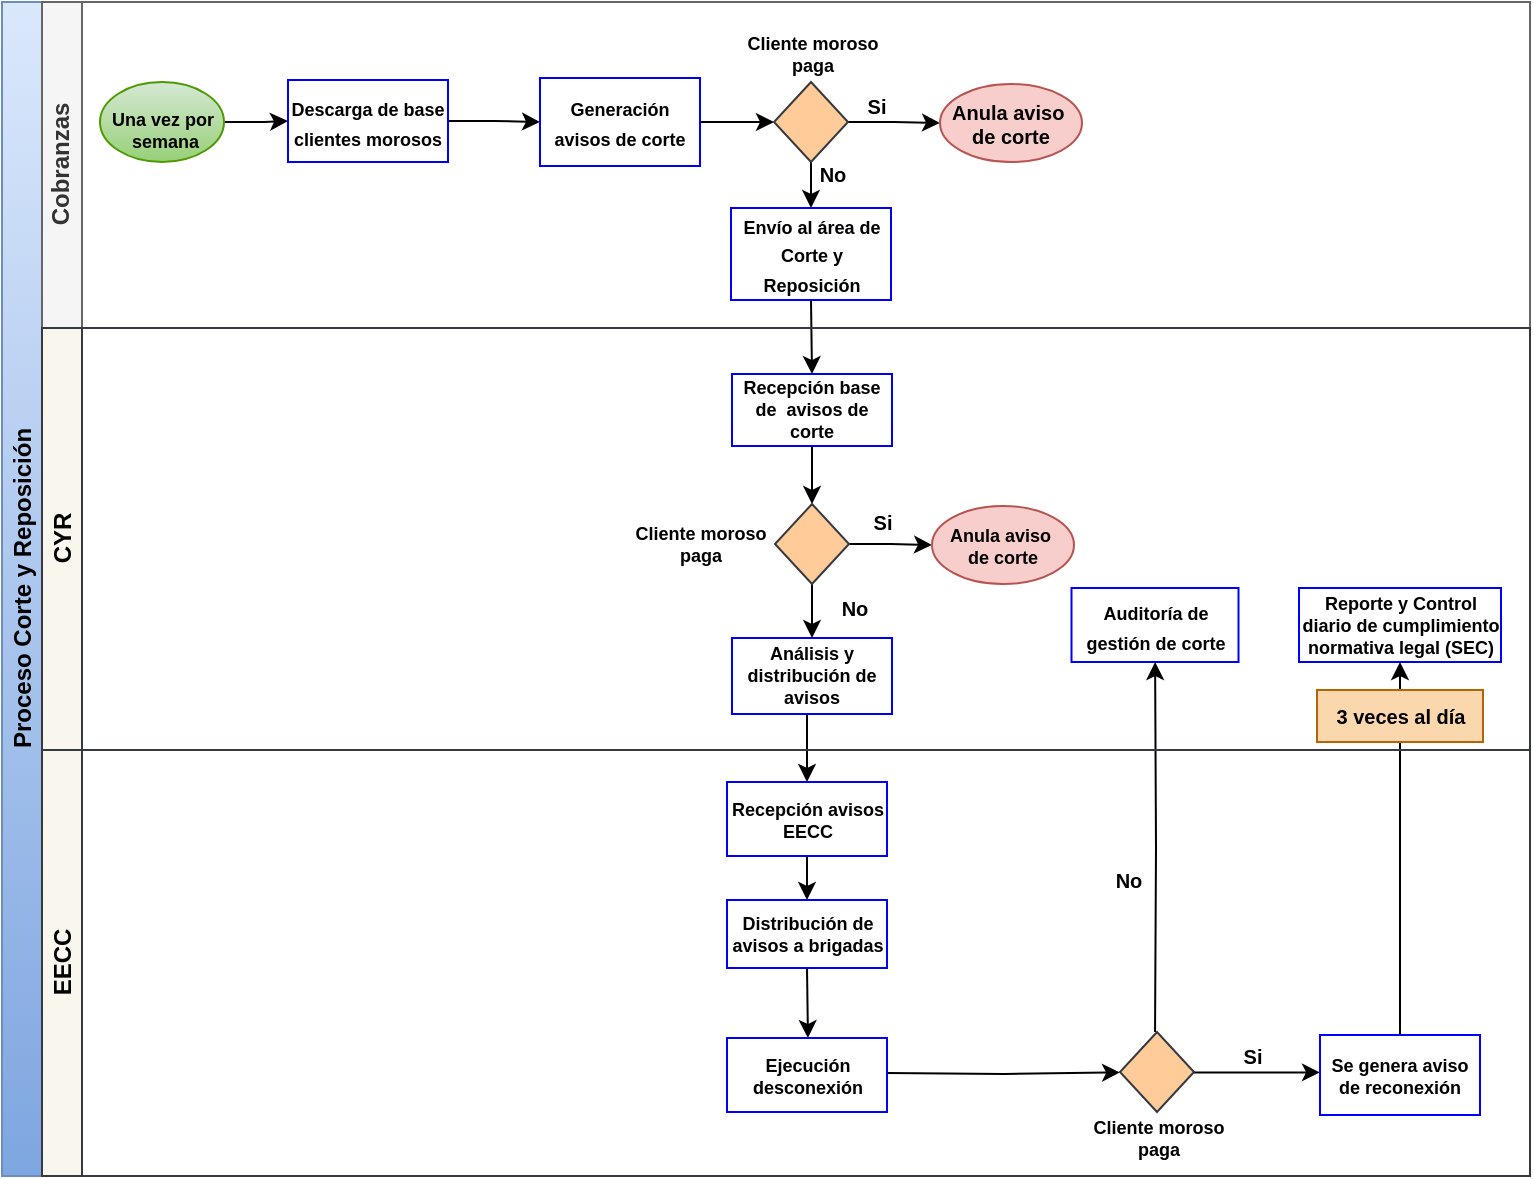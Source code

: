 <mxfile version="28.0.6" pages="2">
  <diagram id="prtHgNgQTEPvFCAcTncT" name="Page-1">
    <mxGraphModel dx="1745" dy="489" grid="0" gridSize="10" guides="1" tooltips="1" connect="1" arrows="1" fold="1" page="1" pageScale="1" pageWidth="827" pageHeight="1169" background="#ffffff" math="0" shadow="0">
      <root>
        <mxCell id="0" />
        <mxCell id="1" parent="0" />
        <mxCell id="dNxyNK7c78bLwvsdeMH5-19" value="Proceso Corte y Reposición" style="swimlane;html=1;childLayout=stackLayout;resizeParent=1;resizeParentMax=0;horizontal=0;startSize=20;horizontalStack=0;fillColor=#dae8fc;gradientColor=#7ea6e0;strokeColor=#6c8ebf;" parent="1" vertex="1">
          <mxGeometry x="-145" y="60" width="764" height="587" as="geometry" />
        </mxCell>
        <mxCell id="MCw2CPSEiP_K-juJ2SbO-45" style="edgeStyle=orthogonalEdgeStyle;rounded=0;orthogonalLoop=1;jettySize=auto;html=1;exitX=0.5;exitY=1;exitDx=0;exitDy=0;entryX=0.5;entryY=0;entryDx=0;entryDy=0;" edge="1" parent="dNxyNK7c78bLwvsdeMH5-19" source="MCw2CPSEiP_K-juJ2SbO-5" target="dNxyNK7c78bLwvsdeMH5-26">
          <mxGeometry relative="1" as="geometry" />
        </mxCell>
        <mxCell id="MCw2CPSEiP_K-juJ2SbO-58" style="edgeStyle=orthogonalEdgeStyle;rounded=0;orthogonalLoop=1;jettySize=auto;html=1;exitX=0.5;exitY=1;exitDx=0;exitDy=0;entryX=0.5;entryY=0;entryDx=0;entryDy=0;" edge="1" parent="dNxyNK7c78bLwvsdeMH5-19" source="MCw2CPSEiP_K-juJ2SbO-42" target="dNxyNK7c78bLwvsdeMH5-34">
          <mxGeometry relative="1" as="geometry" />
        </mxCell>
        <mxCell id="dNxyNK7c78bLwvsdeMH5-20" value="Cobranzas" style="swimlane;html=1;startSize=20;horizontal=0;fillColor=#f5f5f5;strokeColor=#666666;fontColor=#333333;" parent="dNxyNK7c78bLwvsdeMH5-19" vertex="1">
          <mxGeometry x="20" width="744" height="163" as="geometry" />
        </mxCell>
        <mxCell id="dNxyNK7c78bLwvsdeMH5-25" value="" style="edgeStyle=orthogonalEdgeStyle;rounded=0;orthogonalLoop=1;jettySize=auto;html=1;" parent="dNxyNK7c78bLwvsdeMH5-20" source="dNxyNK7c78bLwvsdeMH5-23" target="dNxyNK7c78bLwvsdeMH5-24" edge="1">
          <mxGeometry relative="1" as="geometry" />
        </mxCell>
        <mxCell id="dNxyNK7c78bLwvsdeMH5-23" value="" style="ellipse;whiteSpace=wrap;html=1;strokeColor=#4D9900;fillColor=#d5e8d4;gradientColor=#97d077;" parent="dNxyNK7c78bLwvsdeMH5-20" vertex="1">
          <mxGeometry x="29" y="40" width="62" height="40" as="geometry" />
        </mxCell>
        <mxCell id="MCw2CPSEiP_K-juJ2SbO-4" style="edgeStyle=orthogonalEdgeStyle;rounded=0;orthogonalLoop=1;jettySize=auto;html=1;exitX=1;exitY=0.5;exitDx=0;exitDy=0;" edge="1" parent="dNxyNK7c78bLwvsdeMH5-20" source="dNxyNK7c78bLwvsdeMH5-24" target="dNxyNK7c78bLwvsdeMH5-30">
          <mxGeometry relative="1" as="geometry" />
        </mxCell>
        <mxCell id="dNxyNK7c78bLwvsdeMH5-24" value="&lt;font style=&quot;font-size: 9px;&quot;&gt;&lt;b&gt;Descarga de base clientes morosos&lt;/b&gt;&lt;/font&gt;" style="rounded=0;whiteSpace=wrap;html=1;fontFamily=Helvetica;fontSize=12;align=center;fillColor=none;gradientColor=#7ea6e0;strokeColor=#0000FF;" parent="dNxyNK7c78bLwvsdeMH5-20" vertex="1">
          <mxGeometry x="123" y="39" width="80" height="41" as="geometry" />
        </mxCell>
        <mxCell id="MCw2CPSEiP_K-juJ2SbO-43" style="edgeStyle=orthogonalEdgeStyle;rounded=0;orthogonalLoop=1;jettySize=auto;html=1;exitX=1;exitY=0.5;exitDx=0;exitDy=0;entryX=0;entryY=0.5;entryDx=0;entryDy=0;" edge="1" parent="dNxyNK7c78bLwvsdeMH5-20" source="dNxyNK7c78bLwvsdeMH5-30" target="MCw2CPSEiP_K-juJ2SbO-32">
          <mxGeometry relative="1" as="geometry" />
        </mxCell>
        <mxCell id="dNxyNK7c78bLwvsdeMH5-30" value="&lt;font style=&quot;font-size: 9px;&quot;&gt;Generación avisos de corte&lt;/font&gt;" style="rounded=0;whiteSpace=wrap;html=1;fontFamily=Helvetica;fontSize=12;fontColor=#000000;align=center;fillColor=none;strokeColor=#0000FF;fontStyle=1" parent="dNxyNK7c78bLwvsdeMH5-20" vertex="1">
          <mxGeometry x="249" y="38" width="80" height="44" as="geometry" />
        </mxCell>
        <mxCell id="MCw2CPSEiP_K-juJ2SbO-1" value="&lt;b&gt;Una vez por&lt;/b&gt;&lt;div&gt;&lt;b&gt;&amp;nbsp;semana&lt;/b&gt;&lt;/div&gt;" style="text;html=1;align=center;verticalAlign=middle;resizable=0;points=[];autosize=1;strokeColor=none;fillColor=none;fontSize=9;" vertex="1" parent="dNxyNK7c78bLwvsdeMH5-20">
          <mxGeometry x="25.5" y="47" width="69" height="34" as="geometry" />
        </mxCell>
        <mxCell id="MCw2CPSEiP_K-juJ2SbO-38" style="edgeStyle=orthogonalEdgeStyle;rounded=0;orthogonalLoop=1;jettySize=auto;html=1;entryX=0;entryY=0.5;entryDx=0;entryDy=0;" edge="1" parent="dNxyNK7c78bLwvsdeMH5-20" source="MCw2CPSEiP_K-juJ2SbO-32" target="MCw2CPSEiP_K-juJ2SbO-37">
          <mxGeometry relative="1" as="geometry" />
        </mxCell>
        <mxCell id="MCw2CPSEiP_K-juJ2SbO-44" style="edgeStyle=orthogonalEdgeStyle;rounded=0;orthogonalLoop=1;jettySize=auto;html=1;entryX=0.5;entryY=0;entryDx=0;entryDy=0;" edge="1" parent="dNxyNK7c78bLwvsdeMH5-20" source="MCw2CPSEiP_K-juJ2SbO-32" target="MCw2CPSEiP_K-juJ2SbO-5">
          <mxGeometry relative="1" as="geometry" />
        </mxCell>
        <mxCell id="MCw2CPSEiP_K-juJ2SbO-32" value="" style="rhombus;whiteSpace=wrap;html=1;fontFamily=Helvetica;fontSize=12;align=center;fillColor=#ffcc99;strokeColor=#36393d;" vertex="1" parent="dNxyNK7c78bLwvsdeMH5-20">
          <mxGeometry x="366" y="40" width="37" height="40" as="geometry" />
        </mxCell>
        <mxCell id="MCw2CPSEiP_K-juJ2SbO-34" value="&lt;font&gt;Cliente moroso&lt;/font&gt;&lt;div&gt;&lt;font&gt;paga&lt;/font&gt;&lt;/div&gt;" style="text;html=1;align=center;verticalAlign=middle;resizable=0;points=[];autosize=1;strokeColor=none;fillColor=none;fontSize=9;spacing=-2;fontStyle=1" vertex="1" parent="dNxyNK7c78bLwvsdeMH5-20">
          <mxGeometry x="349.5" y="13" width="71" height="26" as="geometry" />
        </mxCell>
        <mxCell id="MCw2CPSEiP_K-juJ2SbO-36" value="Si" style="text;html=1;align=center;verticalAlign=middle;resizable=0;points=[];autosize=1;strokeColor=none;fillColor=none;fontSize=10;fontStyle=1" vertex="1" parent="dNxyNK7c78bLwvsdeMH5-20">
          <mxGeometry x="403" y="40" width="27" height="24" as="geometry" />
        </mxCell>
        <mxCell id="MCw2CPSEiP_K-juJ2SbO-37" value="&lt;font&gt;&lt;b&gt;Anula aviso&amp;nbsp;&lt;/b&gt;&lt;/font&gt;&lt;div&gt;&lt;font&gt;&lt;b&gt;de corte&lt;/b&gt;&lt;/font&gt;&lt;/div&gt;" style="ellipse;whiteSpace=wrap;html=1;fontSize=10;fillColor=#f8cecc;strokeColor=#b85450;" vertex="1" parent="dNxyNK7c78bLwvsdeMH5-20">
          <mxGeometry x="449" y="41" width="71" height="39" as="geometry" />
        </mxCell>
        <mxCell id="MCw2CPSEiP_K-juJ2SbO-40" value="No" style="text;html=1;align=center;verticalAlign=middle;resizable=0;points=[];autosize=1;strokeColor=none;fillColor=none;fontSize=10;fontStyle=1" vertex="1" parent="dNxyNK7c78bLwvsdeMH5-20">
          <mxGeometry x="379" y="74" width="31" height="24" as="geometry" />
        </mxCell>
        <mxCell id="MCw2CPSEiP_K-juJ2SbO-5" value="&lt;font style=&quot;font-size: 9px;&quot;&gt;Envío al área de Corte y Reposición&lt;/font&gt;" style="rounded=0;whiteSpace=wrap;html=1;fontFamily=Helvetica;fontSize=12;fontColor=#000000;align=center;fillColor=none;strokeColor=#0000FF;fontStyle=1" vertex="1" parent="dNxyNK7c78bLwvsdeMH5-20">
          <mxGeometry x="344.5" y="103" width="80" height="46" as="geometry" />
        </mxCell>
        <mxCell id="MCw2CPSEiP_K-juJ2SbO-86" value="" style="edgeStyle=orthogonalEdgeStyle;rounded=0;orthogonalLoop=1;jettySize=auto;html=1;" edge="1" parent="dNxyNK7c78bLwvsdeMH5-19" source="MCw2CPSEiP_K-juJ2SbO-63" target="MCw2CPSEiP_K-juJ2SbO-85">
          <mxGeometry relative="1" as="geometry" />
        </mxCell>
        <mxCell id="MCw2CPSEiP_K-juJ2SbO-88" value="" style="edgeStyle=orthogonalEdgeStyle;rounded=0;orthogonalLoop=1;jettySize=auto;html=1;" edge="1" parent="dNxyNK7c78bLwvsdeMH5-19" target="MCw2CPSEiP_K-juJ2SbO-87">
          <mxGeometry relative="1" as="geometry">
            <mxPoint x="576.526" y="515.027" as="sourcePoint" />
          </mxGeometry>
        </mxCell>
        <mxCell id="dNxyNK7c78bLwvsdeMH5-21" value="CYR" style="swimlane;html=1;startSize=20;horizontal=0;fillColor=#f9f7ed;strokeColor=#36393d;" parent="dNxyNK7c78bLwvsdeMH5-19" vertex="1">
          <mxGeometry x="20" y="163" width="744" height="211" as="geometry" />
        </mxCell>
        <mxCell id="MCw2CPSEiP_K-juJ2SbO-81" style="edgeStyle=orthogonalEdgeStyle;rounded=0;orthogonalLoop=1;jettySize=auto;html=1;exitX=0.5;exitY=1;exitDx=0;exitDy=0;entryX=0.5;entryY=0;entryDx=0;entryDy=0;" edge="1" parent="dNxyNK7c78bLwvsdeMH5-21" source="dNxyNK7c78bLwvsdeMH5-26" target="MCw2CPSEiP_K-juJ2SbO-48">
          <mxGeometry relative="1" as="geometry" />
        </mxCell>
        <mxCell id="dNxyNK7c78bLwvsdeMH5-26" value="&lt;font&gt;Recepción base de&amp;nbsp; avisos de corte&lt;/font&gt;" style="rounded=0;whiteSpace=wrap;html=1;fontFamily=Helvetica;fontSize=9;fontColor=#000000;align=center;fillColor=none;strokeColor=#0000FF;fontStyle=1" parent="dNxyNK7c78bLwvsdeMH5-21" vertex="1">
          <mxGeometry x="345" y="23" width="80" height="36" as="geometry" />
        </mxCell>
        <mxCell id="MCw2CPSEiP_K-juJ2SbO-42" value="&lt;font&gt;Análisis y distribución de avisos&lt;/font&gt;" style="rounded=0;whiteSpace=wrap;html=1;fontFamily=Helvetica;fontSize=9;fontColor=#000000;align=center;fillColor=none;strokeColor=#0000FF;fontStyle=1" vertex="1" parent="dNxyNK7c78bLwvsdeMH5-21">
          <mxGeometry x="345" y="155" width="80" height="38" as="geometry" />
        </mxCell>
        <mxCell id="MCw2CPSEiP_K-juJ2SbO-57" style="edgeStyle=orthogonalEdgeStyle;rounded=0;orthogonalLoop=1;jettySize=auto;html=1;exitX=0.5;exitY=1;exitDx=0;exitDy=0;entryX=0.5;entryY=0;entryDx=0;entryDy=0;" edge="1" parent="dNxyNK7c78bLwvsdeMH5-21" source="MCw2CPSEiP_K-juJ2SbO-48" target="MCw2CPSEiP_K-juJ2SbO-42">
          <mxGeometry relative="1" as="geometry" />
        </mxCell>
        <mxCell id="MCw2CPSEiP_K-juJ2SbO-83" style="edgeStyle=orthogonalEdgeStyle;rounded=0;orthogonalLoop=1;jettySize=auto;html=1;entryX=0;entryY=0.5;entryDx=0;entryDy=0;" edge="1" parent="dNxyNK7c78bLwvsdeMH5-21" source="MCw2CPSEiP_K-juJ2SbO-48" target="MCw2CPSEiP_K-juJ2SbO-52">
          <mxGeometry relative="1" as="geometry" />
        </mxCell>
        <mxCell id="MCw2CPSEiP_K-juJ2SbO-48" value="" style="rhombus;whiteSpace=wrap;html=1;fontFamily=Helvetica;fontSize=12;align=center;fillColor=#ffcc99;strokeColor=#36393d;" vertex="1" parent="dNxyNK7c78bLwvsdeMH5-21">
          <mxGeometry x="366.5" y="88" width="37" height="40" as="geometry" />
        </mxCell>
        <mxCell id="MCw2CPSEiP_K-juJ2SbO-49" value="&lt;font&gt;Cliente moroso&lt;/font&gt;&lt;div&gt;&lt;font&gt;paga&lt;/font&gt;&lt;/div&gt;" style="text;html=1;align=center;verticalAlign=middle;resizable=0;points=[];autosize=1;strokeColor=none;fillColor=none;fontSize=9;spacing=-2;fontStyle=1" vertex="1" parent="dNxyNK7c78bLwvsdeMH5-21">
          <mxGeometry x="293.5" y="95" width="71" height="26" as="geometry" />
        </mxCell>
        <mxCell id="MCw2CPSEiP_K-juJ2SbO-52" value="&lt;font&gt;Anula aviso&amp;nbsp;&lt;/font&gt;&lt;div&gt;&lt;font&gt;de corte&lt;/font&gt;&lt;/div&gt;" style="ellipse;whiteSpace=wrap;html=1;fontSize=9;fillColor=#f8cecc;strokeColor=#b85450;fontStyle=1" vertex="1" parent="dNxyNK7c78bLwvsdeMH5-21">
          <mxGeometry x="445" y="89" width="71" height="39" as="geometry" />
        </mxCell>
        <mxCell id="MCw2CPSEiP_K-juJ2SbO-56" value="No" style="text;html=1;align=center;verticalAlign=middle;resizable=0;points=[];autosize=1;strokeColor=none;fillColor=none;fontSize=10;fontStyle=1" vertex="1" parent="dNxyNK7c78bLwvsdeMH5-21">
          <mxGeometry x="390" y="128" width="31" height="24" as="geometry" />
        </mxCell>
        <mxCell id="MCw2CPSEiP_K-juJ2SbO-50" value="Si" style="text;html=1;align=center;verticalAlign=middle;resizable=0;points=[];autosize=1;strokeColor=none;fillColor=none;fontSize=10;fontStyle=1" vertex="1" parent="dNxyNK7c78bLwvsdeMH5-21">
          <mxGeometry x="406" y="85" width="27" height="24" as="geometry" />
        </mxCell>
        <mxCell id="MCw2CPSEiP_K-juJ2SbO-85" value="Reporte y Control diario de cumplimiento normativa legal (SEC)" style="whiteSpace=wrap;html=1;fontSize=9;fontColor=#000000;rounded=0;fillColor=none;strokeColor=#0000FF;fontStyle=1" vertex="1" parent="dNxyNK7c78bLwvsdeMH5-21">
          <mxGeometry x="628.5" y="130" width="101" height="37" as="geometry" />
        </mxCell>
        <mxCell id="MCw2CPSEiP_K-juJ2SbO-87" value="&lt;font style=&quot;font-size: 9px;&quot;&gt;Auditoría de gestión de corte&lt;/font&gt;" style="whiteSpace=wrap;html=1;fontColor=#000000;rounded=0;fillColor=none;strokeColor=#0000FF;fontStyle=1" vertex="1" parent="dNxyNK7c78bLwvsdeMH5-21">
          <mxGeometry x="514.75" y="130" width="83.5" height="37" as="geometry" />
        </mxCell>
        <mxCell id="LL2VlWCcdrZqiCwLGBJE-1" value="&lt;font style=&quot;font-size: 10px;&quot;&gt;&lt;b&gt;3 veces al día&lt;/b&gt;&lt;/font&gt;" style="text;html=1;align=center;verticalAlign=middle;resizable=0;points=[];autosize=1;strokeColor=#b46504;fillColor=#fad7ac;labelBackgroundColor=none;" vertex="1" parent="dNxyNK7c78bLwvsdeMH5-21">
          <mxGeometry x="637.5" y="181" width="83" height="26" as="geometry" />
        </mxCell>
        <mxCell id="dNxyNK7c78bLwvsdeMH5-22" value="EECC" style="swimlane;html=1;startSize=20;horizontal=0;fillColor=#f9f7ed;strokeColor=#36393d;" parent="dNxyNK7c78bLwvsdeMH5-19" vertex="1">
          <mxGeometry x="20" y="374" width="744" height="213" as="geometry" />
        </mxCell>
        <mxCell id="MCw2CPSEiP_K-juJ2SbO-84" style="edgeStyle=orthogonalEdgeStyle;rounded=0;orthogonalLoop=1;jettySize=auto;html=1;exitX=0.5;exitY=1;exitDx=0;exitDy=0;entryX=0.5;entryY=0;entryDx=0;entryDy=0;" edge="1" parent="dNxyNK7c78bLwvsdeMH5-22" source="dNxyNK7c78bLwvsdeMH5-34" target="MCw2CPSEiP_K-juJ2SbO-60">
          <mxGeometry relative="1" as="geometry" />
        </mxCell>
        <mxCell id="dNxyNK7c78bLwvsdeMH5-34" value="&lt;font&gt;Recepción avisos EECC&lt;/font&gt;" style="rounded=0;whiteSpace=wrap;html=1;fontFamily=Helvetica;fontSize=9;fontColor=#000000;align=center;fillColor=none;strokeColor=#0000FF;fontStyle=1" parent="dNxyNK7c78bLwvsdeMH5-22" vertex="1">
          <mxGeometry x="342.5" y="16" width="80" height="37" as="geometry" />
        </mxCell>
        <mxCell id="MCw2CPSEiP_K-juJ2SbO-70" style="edgeStyle=orthogonalEdgeStyle;rounded=0;orthogonalLoop=1;jettySize=auto;html=1;exitX=0.5;exitY=1;exitDx=0;exitDy=0;entryX=0.506;entryY=0;entryDx=0;entryDy=0;entryPerimeter=0;" edge="1" parent="dNxyNK7c78bLwvsdeMH5-22" source="MCw2CPSEiP_K-juJ2SbO-60" target="MCw2CPSEiP_K-juJ2SbO-67">
          <mxGeometry relative="1" as="geometry">
            <mxPoint x="483" y="215" as="targetPoint" />
          </mxGeometry>
        </mxCell>
        <mxCell id="MCw2CPSEiP_K-juJ2SbO-60" value="&lt;font&gt;Distribución de avisos a brigadas&lt;/font&gt;" style="rounded=0;whiteSpace=wrap;html=1;fontFamily=Helvetica;fontSize=9;fontColor=#000000;align=center;fillColor=none;strokeColor=#0000FF;fontStyle=1" vertex="1" parent="dNxyNK7c78bLwvsdeMH5-22">
          <mxGeometry x="342.5" y="75" width="80" height="34" as="geometry" />
        </mxCell>
        <mxCell id="MCw2CPSEiP_K-juJ2SbO-73" value="" style="edgeStyle=orthogonalEdgeStyle;rounded=0;orthogonalLoop=1;jettySize=auto;html=1;" edge="1" parent="dNxyNK7c78bLwvsdeMH5-22">
          <mxGeometry relative="1" as="geometry">
            <mxPoint x="422.5" y="161.526" as="sourcePoint" />
            <mxPoint x="539.025" y="161.211" as="targetPoint" />
          </mxGeometry>
        </mxCell>
        <mxCell id="MCw2CPSEiP_K-juJ2SbO-67" value="&lt;font&gt;Ejecución desconexión&lt;/font&gt;" style="rounded=0;whiteSpace=wrap;html=1;fontFamily=Helvetica;fontSize=9;fontColor=#000000;align=center;fillColor=none;strokeColor=#0000FF;fontStyle=1" vertex="1" parent="dNxyNK7c78bLwvsdeMH5-22">
          <mxGeometry x="342.5" y="144" width="80" height="37" as="geometry" />
        </mxCell>
        <mxCell id="MCw2CPSEiP_K-juJ2SbO-77" style="edgeStyle=orthogonalEdgeStyle;rounded=0;orthogonalLoop=1;jettySize=auto;html=1;entryX=0;entryY=0.5;entryDx=0;entryDy=0;" edge="1" parent="dNxyNK7c78bLwvsdeMH5-22">
          <mxGeometry relative="1" as="geometry">
            <mxPoint x="573.995" y="161.19" as="sourcePoint" />
            <mxPoint x="639" y="161.19" as="targetPoint" />
          </mxGeometry>
        </mxCell>
        <mxCell id="MCw2CPSEiP_K-juJ2SbO-74" value="&lt;font&gt;Cliente moroso&lt;/font&gt;&lt;div&gt;&lt;font&gt;paga&lt;/font&gt;&lt;/div&gt;" style="text;html=1;align=center;verticalAlign=middle;resizable=0;points=[];autosize=1;strokeColor=none;fillColor=none;fontSize=9;spacing=-2;fontStyle=1" vertex="1" parent="dNxyNK7c78bLwvsdeMH5-22">
          <mxGeometry x="522" y="181" width="71" height="26" as="geometry" />
        </mxCell>
        <mxCell id="MCw2CPSEiP_K-juJ2SbO-75" value="Si" style="text;html=1;align=center;verticalAlign=middle;resizable=0;points=[];autosize=1;strokeColor=none;fillColor=none;fontSize=10;fontStyle=1" vertex="1" parent="dNxyNK7c78bLwvsdeMH5-22">
          <mxGeometry x="591" y="141" width="27" height="24" as="geometry" />
        </mxCell>
        <mxCell id="MCw2CPSEiP_K-juJ2SbO-63" value="&lt;font&gt;Se genera aviso de reconexión&lt;/font&gt;" style="rounded=0;whiteSpace=wrap;html=1;fontFamily=Helvetica;fontSize=9;fontColor=#000000;align=center;fillColor=none;strokeColor=#0000FF;fontStyle=1" vertex="1" parent="dNxyNK7c78bLwvsdeMH5-22">
          <mxGeometry x="639" y="142.5" width="80" height="40" as="geometry" />
        </mxCell>
        <mxCell id="MCw2CPSEiP_K-juJ2SbO-89" value="No" style="text;html=1;align=center;verticalAlign=middle;resizable=0;points=[];autosize=1;strokeColor=none;fillColor=none;fontSize=10;fontStyle=1" vertex="1" parent="dNxyNK7c78bLwvsdeMH5-22">
          <mxGeometry x="527" y="53" width="31" height="24" as="geometry" />
        </mxCell>
        <mxCell id="MCw2CPSEiP_K-juJ2SbO-91" value="" style="rhombus;whiteSpace=wrap;html=1;fontFamily=Helvetica;fontSize=12;align=center;fillColor=#ffcc99;strokeColor=#36393d;" vertex="1" parent="dNxyNK7c78bLwvsdeMH5-22">
          <mxGeometry x="539" y="141" width="37" height="40" as="geometry" />
        </mxCell>
      </root>
    </mxGraphModel>
  </diagram>
  <diagram id="QEXS3d0w6b-NbAuwbRrn" name="Página-2">
    <mxGraphModel dx="872" dy="465" grid="0" gridSize="10" guides="1" tooltips="1" connect="1" arrows="1" fold="1" page="1" pageScale="1" pageWidth="827" pageHeight="1169" math="0" shadow="0">
      <root>
        <mxCell id="0" />
        <mxCell id="1" parent="0" />
        <mxCell id="Gz9A2SlX69PoYTY60AgL-1" value="Proceso Corte y Reposición" style="swimlane;html=1;childLayout=stackLayout;resizeParent=1;resizeParentMax=0;horizontal=0;startSize=20;horizontalStack=0;fillColor=#dae8fc;gradientColor=#7ea6e0;strokeColor=#6c8ebf;" parent="1" vertex="1">
          <mxGeometry x="119" y="99" width="864" height="642" as="geometry" />
        </mxCell>
        <mxCell id="Gz9A2SlX69PoYTY60AgL-2" style="edgeStyle=orthogonalEdgeStyle;rounded=0;orthogonalLoop=1;jettySize=auto;html=1;exitX=0.5;exitY=1;exitDx=0;exitDy=0;entryX=0.5;entryY=0;entryDx=0;entryDy=0;" parent="Gz9A2SlX69PoYTY60AgL-1" source="Gz9A2SlX69PoYTY60AgL-19" target="Gz9A2SlX69PoYTY60AgL-24" edge="1">
          <mxGeometry relative="1" as="geometry" />
        </mxCell>
        <mxCell id="Gz9A2SlX69PoYTY60AgL-4" value="Cobranzas" style="swimlane;html=1;startSize=20;horizontal=0;fillColor=#f5f5f5;strokeColor=#666666;fontColor=#333333;" parent="Gz9A2SlX69PoYTY60AgL-1" vertex="1">
          <mxGeometry x="20" width="844" height="163" as="geometry" />
        </mxCell>
        <mxCell id="Gz9A2SlX69PoYTY60AgL-5" value="" style="edgeStyle=orthogonalEdgeStyle;rounded=0;orthogonalLoop=1;jettySize=auto;html=1;" parent="Gz9A2SlX69PoYTY60AgL-4" source="Gz9A2SlX69PoYTY60AgL-6" target="Gz9A2SlX69PoYTY60AgL-8" edge="1">
          <mxGeometry relative="1" as="geometry" />
        </mxCell>
        <mxCell id="Gz9A2SlX69PoYTY60AgL-6" value="" style="ellipse;whiteSpace=wrap;html=1;strokeColor=#4D9900;fillColor=#d5e8d4;gradientColor=#97d077;strokeWidth=3;" parent="Gz9A2SlX69PoYTY60AgL-4" vertex="1">
          <mxGeometry x="28" y="37" width="68" height="46" as="geometry" />
        </mxCell>
        <mxCell id="Gz9A2SlX69PoYTY60AgL-7" style="edgeStyle=orthogonalEdgeStyle;rounded=0;orthogonalLoop=1;jettySize=auto;html=1;exitX=1;exitY=0.5;exitDx=0;exitDy=0;" parent="Gz9A2SlX69PoYTY60AgL-4" source="Gz9A2SlX69PoYTY60AgL-8" target="Gz9A2SlX69PoYTY60AgL-10" edge="1">
          <mxGeometry relative="1" as="geometry" />
        </mxCell>
        <mxCell id="Gz9A2SlX69PoYTY60AgL-8" value="&lt;font style=&quot;font-size: 9px;&quot;&gt;&lt;b&gt;Descarga de base clientes morosos&lt;/b&gt;&lt;/font&gt;" style="rounded=0;whiteSpace=wrap;html=1;fontFamily=Helvetica;fontSize=12;align=center;fillColor=none;gradientColor=#7ea6e0;strokeColor=#0000FF;" parent="Gz9A2SlX69PoYTY60AgL-4" vertex="1">
          <mxGeometry x="123" y="39" width="80" height="41" as="geometry" />
        </mxCell>
        <mxCell id="Gz9A2SlX69PoYTY60AgL-9" style="edgeStyle=orthogonalEdgeStyle;rounded=0;orthogonalLoop=1;jettySize=auto;html=1;exitX=1;exitY=0.5;exitDx=0;exitDy=0;entryX=0;entryY=0.5;entryDx=0;entryDy=0;" parent="Gz9A2SlX69PoYTY60AgL-4" source="Gz9A2SlX69PoYTY60AgL-10" target="Gz9A2SlX69PoYTY60AgL-14" edge="1">
          <mxGeometry relative="1" as="geometry" />
        </mxCell>
        <mxCell id="Gz9A2SlX69PoYTY60AgL-10" value="&lt;font style=&quot;font-size: 9px;&quot;&gt;Generación avisos de corte&lt;/font&gt;" style="rounded=0;whiteSpace=wrap;html=1;fontFamily=Helvetica;fontSize=12;fontColor=#000000;align=center;fillColor=none;strokeColor=#0000FF;fontStyle=1" parent="Gz9A2SlX69PoYTY60AgL-4" vertex="1">
          <mxGeometry x="249" y="38" width="80" height="44" as="geometry" />
        </mxCell>
        <mxCell id="Gz9A2SlX69PoYTY60AgL-11" value="&lt;b&gt;&lt;u&gt;Dos veces por&lt;/u&gt;&lt;/b&gt;&lt;div&gt;&lt;b&gt;&lt;u&gt;&amp;nbsp;semana&lt;/u&gt;&lt;/b&gt;&lt;/div&gt;" style="text;html=1;align=center;verticalAlign=middle;resizable=0;points=[];autosize=1;strokeColor=none;fillColor=none;fontSize=9;" parent="Gz9A2SlX69PoYTY60AgL-4" vertex="1">
          <mxGeometry x="20.5" y="47" width="80" height="34" as="geometry" />
        </mxCell>
        <mxCell id="Gz9A2SlX69PoYTY60AgL-12" style="edgeStyle=orthogonalEdgeStyle;rounded=0;orthogonalLoop=1;jettySize=auto;html=1;entryX=0;entryY=0.5;entryDx=0;entryDy=0;" parent="Gz9A2SlX69PoYTY60AgL-4" source="Gz9A2SlX69PoYTY60AgL-14" target="Gz9A2SlX69PoYTY60AgL-17" edge="1">
          <mxGeometry relative="1" as="geometry" />
        </mxCell>
        <mxCell id="Gz9A2SlX69PoYTY60AgL-13" style="edgeStyle=orthogonalEdgeStyle;rounded=0;orthogonalLoop=1;jettySize=auto;html=1;entryX=0.5;entryY=0;entryDx=0;entryDy=0;" parent="Gz9A2SlX69PoYTY60AgL-4" source="Gz9A2SlX69PoYTY60AgL-14" target="Gz9A2SlX69PoYTY60AgL-19" edge="1">
          <mxGeometry relative="1" as="geometry" />
        </mxCell>
        <mxCell id="Gz9A2SlX69PoYTY60AgL-14" value="" style="rhombus;whiteSpace=wrap;html=1;fontFamily=Helvetica;fontSize=12;align=center;fillColor=#ffcc99;strokeColor=#36393d;" parent="Gz9A2SlX69PoYTY60AgL-4" vertex="1">
          <mxGeometry x="366" y="40" width="37" height="40" as="geometry" />
        </mxCell>
        <mxCell id="Gz9A2SlX69PoYTY60AgL-15" value="&lt;font&gt;Cliente moroso&lt;/font&gt;&lt;div&gt;&lt;font&gt;paga&lt;/font&gt;&lt;/div&gt;" style="text;html=1;align=center;verticalAlign=middle;resizable=0;points=[];autosize=1;strokeColor=none;fillColor=none;fontSize=9;spacing=-2;fontStyle=1" parent="Gz9A2SlX69PoYTY60AgL-4" vertex="1">
          <mxGeometry x="349.5" y="13" width="71" height="26" as="geometry" />
        </mxCell>
        <mxCell id="Gz9A2SlX69PoYTY60AgL-16" value="Si" style="text;html=1;align=center;verticalAlign=middle;resizable=0;points=[];autosize=1;strokeColor=none;fillColor=none;fontSize=10;fontStyle=1" parent="Gz9A2SlX69PoYTY60AgL-4" vertex="1">
          <mxGeometry x="403" y="40" width="27" height="24" as="geometry" />
        </mxCell>
        <mxCell id="Gz9A2SlX69PoYTY60AgL-17" value="&lt;font&gt;&lt;b&gt;Anula aviso&amp;nbsp;&lt;/b&gt;&lt;/font&gt;&lt;div&gt;&lt;font&gt;&lt;b&gt;de corte&lt;/b&gt;&lt;/font&gt;&lt;/div&gt;" style="ellipse;whiteSpace=wrap;html=1;fontSize=10;fillColor=#f8cecc;strokeColor=#b85450;" parent="Gz9A2SlX69PoYTY60AgL-4" vertex="1">
          <mxGeometry x="449" y="41" width="71" height="39" as="geometry" />
        </mxCell>
        <mxCell id="Gz9A2SlX69PoYTY60AgL-18" value="No" style="text;html=1;align=center;verticalAlign=middle;resizable=0;points=[];autosize=1;strokeColor=none;fillColor=none;fontSize=10;fontStyle=1" parent="Gz9A2SlX69PoYTY60AgL-4" vertex="1">
          <mxGeometry x="379" y="74" width="31" height="24" as="geometry" />
        </mxCell>
        <mxCell id="Gz9A2SlX69PoYTY60AgL-19" value="&lt;font style=&quot;font-size: 9px;&quot;&gt;Envío al área de Corte y Reposición&lt;/font&gt;" style="rounded=0;whiteSpace=wrap;html=1;fontFamily=Helvetica;fontSize=12;fontColor=#000000;align=center;fillColor=none;strokeColor=#0000FF;fontStyle=1" parent="Gz9A2SlX69PoYTY60AgL-4" vertex="1">
          <mxGeometry x="344.5" y="103" width="80" height="46" as="geometry" />
        </mxCell>
        <mxCell id="Gz9A2SlX69PoYTY60AgL-20" value="" style="edgeStyle=orthogonalEdgeStyle;rounded=0;orthogonalLoop=1;jettySize=auto;html=1;" parent="Gz9A2SlX69PoYTY60AgL-1" source="Gz9A2SlX69PoYTY60AgL-45" target="Gz9A2SlX69PoYTY60AgL-33" edge="1">
          <mxGeometry relative="1" as="geometry" />
        </mxCell>
        <mxCell id="Gz9A2SlX69PoYTY60AgL-60" style="edgeStyle=orthogonalEdgeStyle;rounded=0;orthogonalLoop=1;jettySize=auto;html=1;exitX=0.5;exitY=1;exitDx=0;exitDy=0;entryX=0.5;entryY=0;entryDx=0;entryDy=0;" parent="Gz9A2SlX69PoYTY60AgL-1" source="Gz9A2SlX69PoYTY60AgL-57" target="Gz9A2SlX69PoYTY60AgL-37" edge="1">
          <mxGeometry relative="1" as="geometry" />
        </mxCell>
        <mxCell id="Gz9A2SlX69PoYTY60AgL-61" style="edgeStyle=orthogonalEdgeStyle;rounded=0;orthogonalLoop=1;jettySize=auto;html=1;entryX=0.5;entryY=1;entryDx=0;entryDy=0;" parent="Gz9A2SlX69PoYTY60AgL-1" source="Gz9A2SlX69PoYTY60AgL-47" target="Gz9A2SlX69PoYTY60AgL-34" edge="1">
          <mxGeometry relative="1" as="geometry" />
        </mxCell>
        <mxCell id="Gz9A2SlX69PoYTY60AgL-22" value="CYR" style="swimlane;html=1;startSize=20;horizontal=0;fillColor=#f9f7ed;strokeColor=#36393d;" parent="Gz9A2SlX69PoYTY60AgL-1" vertex="1">
          <mxGeometry x="20" y="163" width="844" height="272" as="geometry" />
        </mxCell>
        <mxCell id="Gz9A2SlX69PoYTY60AgL-23" style="edgeStyle=orthogonalEdgeStyle;rounded=0;orthogonalLoop=1;jettySize=auto;html=1;exitX=0.5;exitY=1;exitDx=0;exitDy=0;entryX=0.5;entryY=0;entryDx=0;entryDy=0;" parent="Gz9A2SlX69PoYTY60AgL-22" source="Gz9A2SlX69PoYTY60AgL-24" target="Gz9A2SlX69PoYTY60AgL-28" edge="1">
          <mxGeometry relative="1" as="geometry" />
        </mxCell>
        <mxCell id="Gz9A2SlX69PoYTY60AgL-52" style="edgeStyle=orthogonalEdgeStyle;rounded=0;orthogonalLoop=1;jettySize=auto;html=1;exitX=1;exitY=0.5;exitDx=0;exitDy=0;entryX=0;entryY=0.5;entryDx=0;entryDy=0;" parent="Gz9A2SlX69PoYTY60AgL-22" source="Gz9A2SlX69PoYTY60AgL-24" target="Gz9A2SlX69PoYTY60AgL-48" edge="1">
          <mxGeometry relative="1" as="geometry" />
        </mxCell>
        <mxCell id="Gz9A2SlX69PoYTY60AgL-24" value="&lt;font&gt;Recepción base avisos de corte&lt;/font&gt;" style="rounded=0;whiteSpace=wrap;html=1;fontFamily=Helvetica;fontSize=9;fontColor=#000000;align=center;fillColor=none;strokeColor=#0000FF;fontStyle=1" parent="Gz9A2SlX69PoYTY60AgL-22" vertex="1">
          <mxGeometry x="345" y="23" width="80" height="36" as="geometry" />
        </mxCell>
        <mxCell id="Gz9A2SlX69PoYTY60AgL-59" style="edgeStyle=orthogonalEdgeStyle;rounded=0;orthogonalLoop=1;jettySize=auto;html=1;exitX=0.5;exitY=1;exitDx=0;exitDy=0;entryX=0.5;entryY=0;entryDx=0;entryDy=0;" parent="Gz9A2SlX69PoYTY60AgL-22" source="Gz9A2SlX69PoYTY60AgL-25" target="Gz9A2SlX69PoYTY60AgL-57" edge="1">
          <mxGeometry relative="1" as="geometry" />
        </mxCell>
        <mxCell id="Gz9A2SlX69PoYTY60AgL-25" value="Planificación Semanal de Corte" style="rounded=0;whiteSpace=wrap;html=1;fontFamily=Helvetica;fontSize=9;fontColor=#000000;align=center;fillColor=none;strokeColor=#0000FF;fontStyle=1;strokeWidth=2;" parent="Gz9A2SlX69PoYTY60AgL-22" vertex="1">
          <mxGeometry x="345" y="155" width="80" height="38" as="geometry" />
        </mxCell>
        <mxCell id="Gz9A2SlX69PoYTY60AgL-26" style="edgeStyle=orthogonalEdgeStyle;rounded=0;orthogonalLoop=1;jettySize=auto;html=1;exitX=0.5;exitY=1;exitDx=0;exitDy=0;entryX=0.5;entryY=0;entryDx=0;entryDy=0;" parent="Gz9A2SlX69PoYTY60AgL-22" source="Gz9A2SlX69PoYTY60AgL-28" target="Gz9A2SlX69PoYTY60AgL-25" edge="1">
          <mxGeometry relative="1" as="geometry" />
        </mxCell>
        <mxCell id="Gz9A2SlX69PoYTY60AgL-27" style="edgeStyle=orthogonalEdgeStyle;rounded=0;orthogonalLoop=1;jettySize=auto;html=1;entryX=0;entryY=0.5;entryDx=0;entryDy=0;" parent="Gz9A2SlX69PoYTY60AgL-22" source="Gz9A2SlX69PoYTY60AgL-28" target="Gz9A2SlX69PoYTY60AgL-30" edge="1">
          <mxGeometry relative="1" as="geometry" />
        </mxCell>
        <mxCell id="Gz9A2SlX69PoYTY60AgL-28" value="" style="rhombus;whiteSpace=wrap;html=1;fontFamily=Helvetica;fontSize=12;align=center;fillColor=#ffcc99;strokeColor=#36393d;" parent="Gz9A2SlX69PoYTY60AgL-22" vertex="1">
          <mxGeometry x="366.5" y="88" width="37" height="40" as="geometry" />
        </mxCell>
        <mxCell id="Gz9A2SlX69PoYTY60AgL-29" value="&lt;font&gt;Cliente moroso&lt;/font&gt;&lt;div&gt;&lt;font&gt;paga&lt;/font&gt;&lt;/div&gt;" style="text;html=1;align=center;verticalAlign=middle;resizable=0;points=[];autosize=1;strokeColor=none;fillColor=none;fontSize=9;spacing=-2;fontStyle=1" parent="Gz9A2SlX69PoYTY60AgL-22" vertex="1">
          <mxGeometry x="294" y="95" width="71" height="26" as="geometry" />
        </mxCell>
        <mxCell id="Gz9A2SlX69PoYTY60AgL-30" value="&lt;font&gt;Anula aviso&amp;nbsp;&lt;/font&gt;&lt;div&gt;&lt;font&gt;de corte&lt;/font&gt;&lt;/div&gt;" style="ellipse;whiteSpace=wrap;html=1;fontSize=9;fillColor=#f8cecc;strokeColor=#b85450;fontStyle=1" parent="Gz9A2SlX69PoYTY60AgL-22" vertex="1">
          <mxGeometry x="445" y="89" width="71" height="39" as="geometry" />
        </mxCell>
        <mxCell id="Gz9A2SlX69PoYTY60AgL-31" value="No" style="text;html=1;align=center;verticalAlign=middle;resizable=0;points=[];autosize=1;strokeColor=none;fillColor=none;fontSize=10;fontStyle=1" parent="Gz9A2SlX69PoYTY60AgL-22" vertex="1">
          <mxGeometry x="383" y="128" width="31" height="24" as="geometry" />
        </mxCell>
        <mxCell id="Gz9A2SlX69PoYTY60AgL-32" value="Si" style="text;html=1;align=center;verticalAlign=middle;resizable=0;points=[];autosize=1;strokeColor=none;fillColor=none;fontSize=10;fontStyle=1" parent="Gz9A2SlX69PoYTY60AgL-22" vertex="1">
          <mxGeometry x="406" y="85" width="27" height="24" as="geometry" />
        </mxCell>
        <mxCell id="Gz9A2SlX69PoYTY60AgL-50" style="edgeStyle=orthogonalEdgeStyle;rounded=0;orthogonalLoop=1;jettySize=auto;html=1;exitX=0.5;exitY=0;exitDx=0;exitDy=0;entryX=0.5;entryY=1;entryDx=0;entryDy=0;" parent="Gz9A2SlX69PoYTY60AgL-22" source="Gz9A2SlX69PoYTY60AgL-33" target="Gz9A2SlX69PoYTY60AgL-48" edge="1">
          <mxGeometry relative="1" as="geometry" />
        </mxCell>
        <mxCell id="Gz9A2SlX69PoYTY60AgL-33" value="Reporte y control diario de cumplimiento normativa legal (SEC)" style="whiteSpace=wrap;html=1;fontSize=9;fontColor=#000000;rounded=0;fillColor=none;strokeColor=#0000FF;fontStyle=1;strokeWidth=2;" parent="Gz9A2SlX69PoYTY60AgL-22" vertex="1">
          <mxGeometry x="628.5" y="130" width="101" height="37" as="geometry" />
        </mxCell>
        <mxCell id="Gz9A2SlX69PoYTY60AgL-49" value="" style="edgeStyle=orthogonalEdgeStyle;rounded=0;orthogonalLoop=1;jettySize=auto;html=1;" parent="Gz9A2SlX69PoYTY60AgL-22" source="Gz9A2SlX69PoYTY60AgL-34" target="Gz9A2SlX69PoYTY60AgL-48" edge="1">
          <mxGeometry relative="1" as="geometry" />
        </mxCell>
        <mxCell id="Gz9A2SlX69PoYTY60AgL-34" value="&lt;font style=&quot;font-size: 9px;&quot;&gt;Auditoría de gestión de corte&lt;/font&gt;" style="whiteSpace=wrap;html=1;fontColor=#000000;rounded=0;fillColor=none;strokeColor=#0000FF;fontStyle=1" parent="Gz9A2SlX69PoYTY60AgL-22" vertex="1">
          <mxGeometry x="514.75" y="130" width="83.5" height="37" as="geometry" />
        </mxCell>
        <mxCell id="Gz9A2SlX69PoYTY60AgL-48" value="&lt;font style=&quot;font-size: 9px;&quot;&gt;Reportes KPI&lt;/font&gt;" style="whiteSpace=wrap;html=1;fillColor=none;strokeColor=#0000FF;fontColor=#000000;rounded=0;fontStyle=1;strokeWidth=2;" parent="Gz9A2SlX69PoYTY60AgL-22" vertex="1">
          <mxGeometry x="562" y="25" width="120" height="32" as="geometry" />
        </mxCell>
        <mxCell id="Gz9A2SlX69PoYTY60AgL-57" value="&lt;font&gt;Análisis y distribución de avisos&lt;/font&gt;" style="rounded=0;whiteSpace=wrap;html=1;fontFamily=Helvetica;fontSize=9;fontColor=#000000;align=center;fillColor=none;strokeColor=#0000FF;fontStyle=1" parent="Gz9A2SlX69PoYTY60AgL-22" vertex="1">
          <mxGeometry x="345" y="214" width="80" height="38" as="geometry" />
        </mxCell>
        <mxCell id="IkxN6u3OXKTlRozajdLm-1" value="&lt;font style=&quot;font-size: 10px;&quot;&gt;&lt;b&gt;Cada 2 horas&lt;/b&gt;&lt;/font&gt;" style="text;html=1;align=center;verticalAlign=middle;resizable=0;points=[];autosize=1;strokeColor=#b46504;fillColor=#fad7ac;labelBackgroundColor=none;strokeWidth=2;" parent="Gz9A2SlX69PoYTY60AgL-22" vertex="1">
          <mxGeometry x="638.5" y="197" width="81" height="26" as="geometry" />
        </mxCell>
        <mxCell id="Gz9A2SlX69PoYTY60AgL-35" value="EECC" style="swimlane;html=1;startSize=20;horizontal=0;fillColor=#f9f7ed;strokeColor=#36393d;" parent="Gz9A2SlX69PoYTY60AgL-1" vertex="1">
          <mxGeometry x="20" y="435" width="844" height="207" as="geometry" />
        </mxCell>
        <mxCell id="Gz9A2SlX69PoYTY60AgL-36" style="edgeStyle=orthogonalEdgeStyle;rounded=0;orthogonalLoop=1;jettySize=auto;html=1;exitX=0.5;exitY=1;exitDx=0;exitDy=0;entryX=0.5;entryY=0;entryDx=0;entryDy=0;" parent="Gz9A2SlX69PoYTY60AgL-35" source="Gz9A2SlX69PoYTY60AgL-37" target="Gz9A2SlX69PoYTY60AgL-39" edge="1">
          <mxGeometry relative="1" as="geometry" />
        </mxCell>
        <mxCell id="Gz9A2SlX69PoYTY60AgL-37" value="&lt;font&gt;Recepción avisos EECC&lt;/font&gt;" style="rounded=0;whiteSpace=wrap;html=1;fontFamily=Helvetica;fontSize=9;fontColor=#000000;align=center;fillColor=none;strokeColor=#0000FF;fontStyle=1" parent="Gz9A2SlX69PoYTY60AgL-35" vertex="1">
          <mxGeometry x="345.5" y="16" width="80" height="37" as="geometry" />
        </mxCell>
        <mxCell id="Gz9A2SlX69PoYTY60AgL-38" style="edgeStyle=orthogonalEdgeStyle;rounded=0;orthogonalLoop=1;jettySize=auto;html=1;exitX=0.5;exitY=1;exitDx=0;exitDy=0;entryX=0.506;entryY=0;entryDx=0;entryDy=0;entryPerimeter=0;" parent="Gz9A2SlX69PoYTY60AgL-35" source="Gz9A2SlX69PoYTY60AgL-39" target="Gz9A2SlX69PoYTY60AgL-41" edge="1">
          <mxGeometry relative="1" as="geometry">
            <mxPoint x="483" y="215" as="targetPoint" />
          </mxGeometry>
        </mxCell>
        <mxCell id="Gz9A2SlX69PoYTY60AgL-39" value="&lt;font&gt;Distribución de avisos a brigadas&lt;/font&gt;" style="rounded=0;whiteSpace=wrap;html=1;fontFamily=Helvetica;fontSize=9;fontColor=#000000;align=center;fillColor=none;strokeColor=#0000FF;fontStyle=1" parent="Gz9A2SlX69PoYTY60AgL-35" vertex="1">
          <mxGeometry x="345.5" y="82" width="80" height="34" as="geometry" />
        </mxCell>
        <mxCell id="Gz9A2SlX69PoYTY60AgL-63" style="edgeStyle=orthogonalEdgeStyle;rounded=0;orthogonalLoop=1;jettySize=auto;html=1;exitX=1;exitY=0.5;exitDx=0;exitDy=0;entryX=0;entryY=0.5;entryDx=0;entryDy=0;" parent="Gz9A2SlX69PoYTY60AgL-35" source="Gz9A2SlX69PoYTY60AgL-41" target="Gz9A2SlX69PoYTY60AgL-47" edge="1">
          <mxGeometry relative="1" as="geometry" />
        </mxCell>
        <mxCell id="Gz9A2SlX69PoYTY60AgL-41" value="&lt;font&gt;Ejecución desconexión&lt;/font&gt;" style="rounded=0;whiteSpace=wrap;html=1;fontFamily=Helvetica;fontSize=9;fontColor=#000000;align=center;fillColor=none;strokeColor=#0000FF;fontStyle=1" parent="Gz9A2SlX69PoYTY60AgL-35" vertex="1">
          <mxGeometry x="345.5" y="144" width="80" height="37" as="geometry" />
        </mxCell>
        <mxCell id="Gz9A2SlX69PoYTY60AgL-42" style="edgeStyle=orthogonalEdgeStyle;rounded=0;orthogonalLoop=1;jettySize=auto;html=1;entryX=0;entryY=0.5;entryDx=0;entryDy=0;" parent="Gz9A2SlX69PoYTY60AgL-35" edge="1">
          <mxGeometry relative="1" as="geometry">
            <mxPoint x="573.995" y="161.19" as="sourcePoint" />
            <mxPoint x="639" y="161.19" as="targetPoint" />
          </mxGeometry>
        </mxCell>
        <mxCell id="Gz9A2SlX69PoYTY60AgL-43" value="&lt;font&gt;Cliente moroso&lt;/font&gt;&lt;div&gt;&lt;font&gt;paga&lt;/font&gt;&lt;/div&gt;" style="text;html=1;align=center;verticalAlign=middle;resizable=0;points=[];autosize=1;strokeColor=none;fillColor=none;fontSize=9;spacing=-2;fontStyle=1" parent="Gz9A2SlX69PoYTY60AgL-35" vertex="1">
          <mxGeometry x="522" y="181" width="71" height="26" as="geometry" />
        </mxCell>
        <mxCell id="Gz9A2SlX69PoYTY60AgL-44" value="Si" style="text;html=1;align=center;verticalAlign=middle;resizable=0;points=[];autosize=1;strokeColor=none;fillColor=none;fontSize=10;fontStyle=1" parent="Gz9A2SlX69PoYTY60AgL-35" vertex="1">
          <mxGeometry x="591" y="141" width="27" height="24" as="geometry" />
        </mxCell>
        <mxCell id="Gz9A2SlX69PoYTY60AgL-45" value="&lt;font&gt;Se genera aviso de reconexión&lt;/font&gt;" style="rounded=0;whiteSpace=wrap;html=1;fontFamily=Helvetica;fontSize=9;fontColor=#000000;align=center;fillColor=none;strokeColor=#0000FF;fontStyle=1" parent="Gz9A2SlX69PoYTY60AgL-35" vertex="1">
          <mxGeometry x="639" y="142.5" width="80" height="40" as="geometry" />
        </mxCell>
        <mxCell id="Gz9A2SlX69PoYTY60AgL-46" value="No" style="text;html=1;align=center;verticalAlign=middle;resizable=0;points=[];autosize=1;strokeColor=none;fillColor=none;fontSize=10;fontStyle=1" parent="Gz9A2SlX69PoYTY60AgL-35" vertex="1">
          <mxGeometry x="528" y="51" width="31" height="24" as="geometry" />
        </mxCell>
        <mxCell id="Gz9A2SlX69PoYTY60AgL-47" value="" style="rhombus;whiteSpace=wrap;html=1;fontFamily=Helvetica;fontSize=12;align=center;fillColor=#ffcc99;strokeColor=#36393d;" parent="Gz9A2SlX69PoYTY60AgL-35" vertex="1">
          <mxGeometry x="538" y="142" width="37" height="40" as="geometry" />
        </mxCell>
        <mxCell id="Gz9A2SlX69PoYTY60AgL-65" style="edgeStyle=orthogonalEdgeStyle;rounded=0;orthogonalLoop=1;jettySize=auto;html=1;exitX=0;exitY=0.5;exitDx=0;exitDy=0;entryX=0.5;entryY=0;entryDx=0;entryDy=0;strokeColor=#000000;strokeWidth=2;" parent="Gz9A2SlX69PoYTY60AgL-1" source="Gz9A2SlX69PoYTY60AgL-41" target="Gz9A2SlX69PoYTY60AgL-48" edge="1">
          <mxGeometry relative="1" as="geometry">
            <Array as="points">
              <mxPoint x="269" y="598" />
              <mxPoint x="269" y="168" />
              <mxPoint x="642" y="168" />
            </Array>
          </mxGeometry>
        </mxCell>
      </root>
    </mxGraphModel>
  </diagram>
</mxfile>
